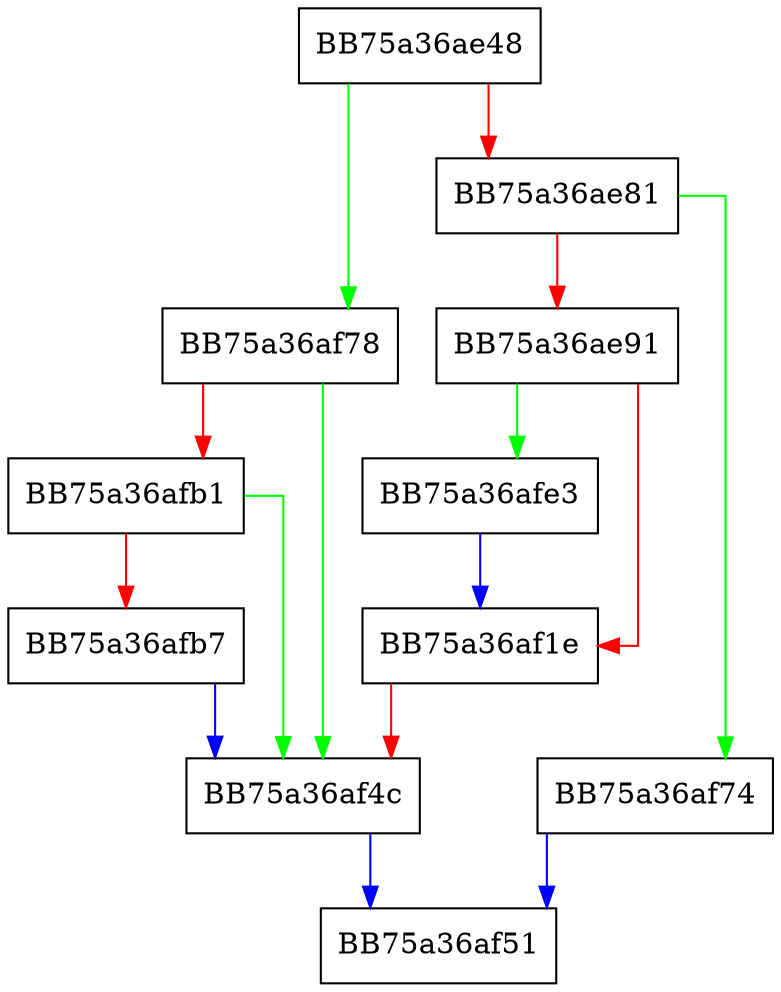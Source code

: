 digraph fill_threat_info {
  node [shape="box"];
  graph [splines=ortho];
  BB75a36ae48 -> BB75a36af78 [color="green"];
  BB75a36ae48 -> BB75a36ae81 [color="red"];
  BB75a36ae81 -> BB75a36af74 [color="green"];
  BB75a36ae81 -> BB75a36ae91 [color="red"];
  BB75a36ae91 -> BB75a36afe3 [color="green"];
  BB75a36ae91 -> BB75a36af1e [color="red"];
  BB75a36af1e -> BB75a36af4c [color="red"];
  BB75a36af4c -> BB75a36af51 [color="blue"];
  BB75a36af74 -> BB75a36af51 [color="blue"];
  BB75a36af78 -> BB75a36af4c [color="green"];
  BB75a36af78 -> BB75a36afb1 [color="red"];
  BB75a36afb1 -> BB75a36af4c [color="green"];
  BB75a36afb1 -> BB75a36afb7 [color="red"];
  BB75a36afb7 -> BB75a36af4c [color="blue"];
  BB75a36afe3 -> BB75a36af1e [color="blue"];
}